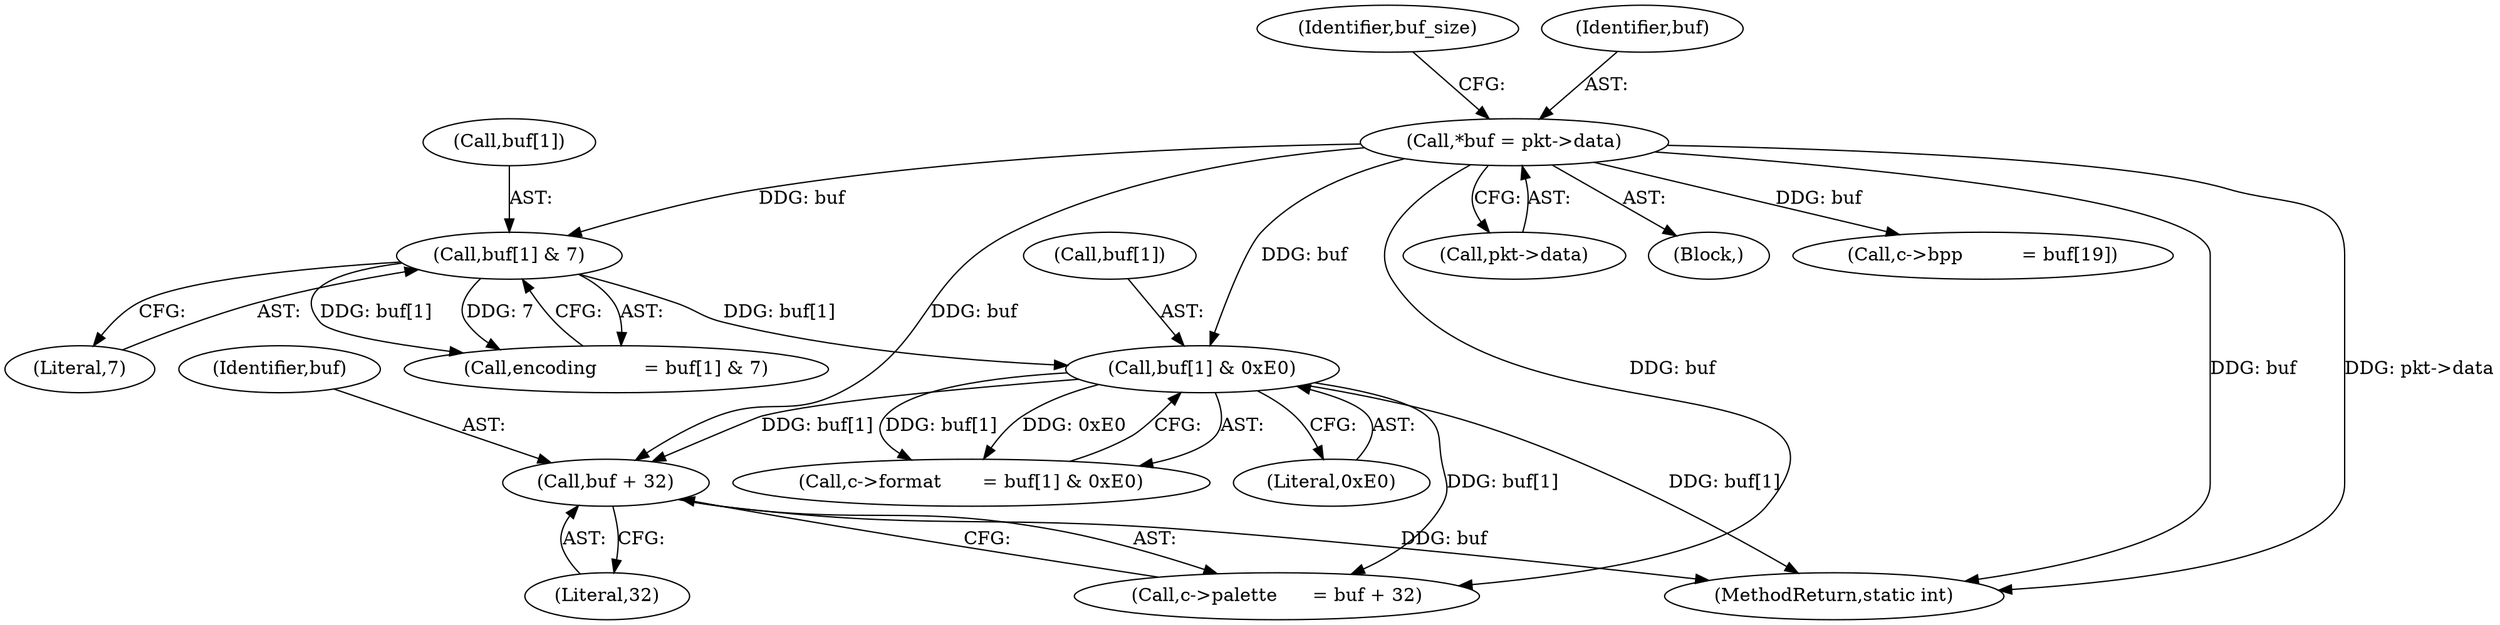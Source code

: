 digraph "0_FFmpeg_1e42736b95065c69a7481d0cf55247024f54b660@pointer" {
"1000188" [label="(Call,buf + 32)"];
"1000149" [label="(Call,buf[1] & 0xE0)"];
"1000140" [label="(Call,buf[1] & 7)"];
"1000127" [label="(Call,*buf = pkt->data)"];
"1000127" [label="(Call,*buf = pkt->data)"];
"1000129" [label="(Call,pkt->data)"];
"1000134" [label="(Identifier,buf_size)"];
"1000508" [label="(MethodReturn,static int)"];
"1000149" [label="(Call,buf[1] & 0xE0)"];
"1000145" [label="(Call,c->format       = buf[1] & 0xE0)"];
"1000184" [label="(Call,c->palette      = buf + 32)"];
"1000188" [label="(Call,buf + 32)"];
"1000150" [label="(Call,buf[1])"];
"1000138" [label="(Call,encoding        = buf[1] & 7)"];
"1000189" [label="(Identifier,buf)"];
"1000141" [label="(Call,buf[1])"];
"1000140" [label="(Call,buf[1] & 7)"];
"1000105" [label="(Block,)"];
"1000128" [label="(Identifier,buf)"];
"1000153" [label="(Literal,0xE0)"];
"1000168" [label="(Call,c->bpp          = buf[19])"];
"1000190" [label="(Literal,32)"];
"1000144" [label="(Literal,7)"];
"1000188" -> "1000184"  [label="AST: "];
"1000188" -> "1000190"  [label="CFG: "];
"1000189" -> "1000188"  [label="AST: "];
"1000190" -> "1000188"  [label="AST: "];
"1000184" -> "1000188"  [label="CFG: "];
"1000188" -> "1000508"  [label="DDG: buf"];
"1000149" -> "1000188"  [label="DDG: buf[1]"];
"1000127" -> "1000188"  [label="DDG: buf"];
"1000149" -> "1000145"  [label="AST: "];
"1000149" -> "1000153"  [label="CFG: "];
"1000150" -> "1000149"  [label="AST: "];
"1000153" -> "1000149"  [label="AST: "];
"1000145" -> "1000149"  [label="CFG: "];
"1000149" -> "1000508"  [label="DDG: buf[1]"];
"1000149" -> "1000145"  [label="DDG: buf[1]"];
"1000149" -> "1000145"  [label="DDG: 0xE0"];
"1000140" -> "1000149"  [label="DDG: buf[1]"];
"1000127" -> "1000149"  [label="DDG: buf"];
"1000149" -> "1000184"  [label="DDG: buf[1]"];
"1000140" -> "1000138"  [label="AST: "];
"1000140" -> "1000144"  [label="CFG: "];
"1000141" -> "1000140"  [label="AST: "];
"1000144" -> "1000140"  [label="AST: "];
"1000138" -> "1000140"  [label="CFG: "];
"1000140" -> "1000138"  [label="DDG: buf[1]"];
"1000140" -> "1000138"  [label="DDG: 7"];
"1000127" -> "1000140"  [label="DDG: buf"];
"1000127" -> "1000105"  [label="AST: "];
"1000127" -> "1000129"  [label="CFG: "];
"1000128" -> "1000127"  [label="AST: "];
"1000129" -> "1000127"  [label="AST: "];
"1000134" -> "1000127"  [label="CFG: "];
"1000127" -> "1000508"  [label="DDG: pkt->data"];
"1000127" -> "1000508"  [label="DDG: buf"];
"1000127" -> "1000168"  [label="DDG: buf"];
"1000127" -> "1000184"  [label="DDG: buf"];
}
